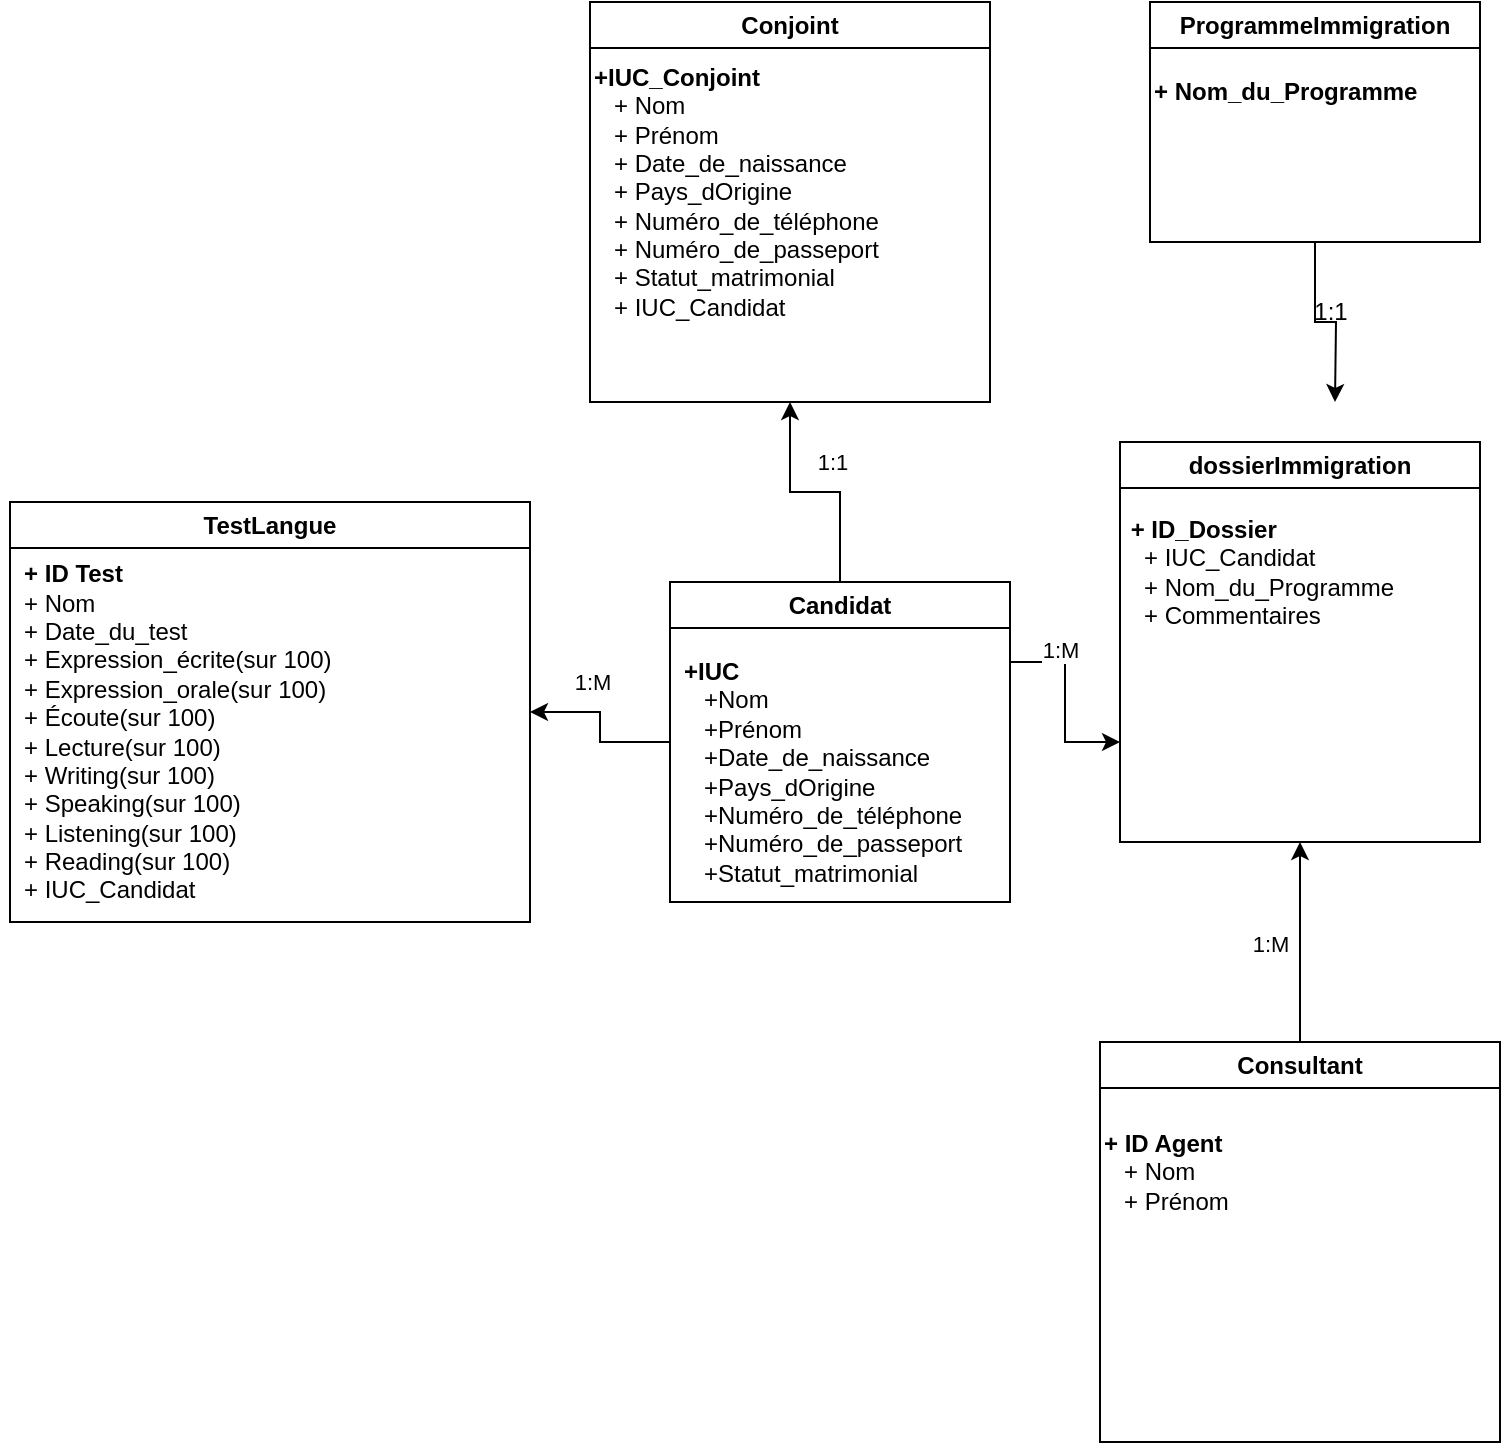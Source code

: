 <mxfile version="23.1.4" type="github">
  <diagram name="Page-1" id="j6gaB9ZwWaKEjjKQ21FU">
    <mxGraphModel dx="794" dy="458" grid="1" gridSize="10" guides="1" tooltips="1" connect="1" arrows="1" fold="1" page="1" pageScale="1" pageWidth="850" pageHeight="1100" math="0" shadow="0">
      <root>
        <mxCell id="0" />
        <mxCell id="1" parent="0" />
        <mxCell id="Mq75wvSU8-o3wIUoxBFN-47" style="edgeStyle=orthogonalEdgeStyle;rounded=0;orthogonalLoop=1;jettySize=auto;html=1;" edge="1" parent="1" source="Mq75wvSU8-o3wIUoxBFN-12">
          <mxGeometry relative="1" as="geometry">
            <mxPoint x="672.5" y="220" as="targetPoint" />
          </mxGeometry>
        </mxCell>
        <mxCell id="Mq75wvSU8-o3wIUoxBFN-12" value="ProgrammeImmigration" style="swimlane;whiteSpace=wrap;html=1;startSize=23;" vertex="1" parent="1">
          <mxGeometry x="580" y="20" width="165" height="120" as="geometry" />
        </mxCell>
        <mxCell id="Mq75wvSU8-o3wIUoxBFN-13" value="&lt;b&gt;+ Nom_du_Programme&lt;/b&gt;" style="text;html=1;align=left;verticalAlign=middle;resizable=0;points=[];autosize=1;strokeColor=none;fillColor=none;" vertex="1" parent="Mq75wvSU8-o3wIUoxBFN-12">
          <mxGeometry y="30" width="160" height="30" as="geometry" />
        </mxCell>
        <mxCell id="Mq75wvSU8-o3wIUoxBFN-43" style="edgeStyle=orthogonalEdgeStyle;rounded=0;orthogonalLoop=1;jettySize=auto;html=1;exitX=0.5;exitY=0;exitDx=0;exitDy=0;entryX=0.5;entryY=1;entryDx=0;entryDy=0;" edge="1" parent="1" source="Mq75wvSU8-o3wIUoxBFN-17" target="Mq75wvSU8-o3wIUoxBFN-26">
          <mxGeometry relative="1" as="geometry" />
        </mxCell>
        <mxCell id="Mq75wvSU8-o3wIUoxBFN-49" value="1:1" style="edgeLabel;html=1;align=center;verticalAlign=middle;resizable=0;points=[];" vertex="1" connectable="0" parent="Mq75wvSU8-o3wIUoxBFN-43">
          <mxGeometry x="-0.084" y="1" relative="1" as="geometry">
            <mxPoint x="3" y="-16" as="offset" />
          </mxGeometry>
        </mxCell>
        <mxCell id="Mq75wvSU8-o3wIUoxBFN-44" style="edgeStyle=orthogonalEdgeStyle;rounded=0;orthogonalLoop=1;jettySize=auto;html=1;exitX=0;exitY=0.5;exitDx=0;exitDy=0;entryX=1;entryY=0.5;entryDx=0;entryDy=0;" edge="1" parent="1" source="Mq75wvSU8-o3wIUoxBFN-17" target="Mq75wvSU8-o3wIUoxBFN-27">
          <mxGeometry relative="1" as="geometry" />
        </mxCell>
        <mxCell id="Mq75wvSU8-o3wIUoxBFN-50" value="1:M" style="edgeLabel;html=1;align=center;verticalAlign=middle;resizable=0;points=[];" vertex="1" connectable="0" parent="Mq75wvSU8-o3wIUoxBFN-44">
          <mxGeometry x="0.286" y="-1" relative="1" as="geometry">
            <mxPoint y="-14" as="offset" />
          </mxGeometry>
        </mxCell>
        <mxCell id="Mq75wvSU8-o3wIUoxBFN-46" style="edgeStyle=orthogonalEdgeStyle;rounded=0;orthogonalLoop=1;jettySize=auto;html=1;exitX=1;exitY=0.25;exitDx=0;exitDy=0;entryX=0;entryY=0.75;entryDx=0;entryDy=0;" edge="1" parent="1" source="Mq75wvSU8-o3wIUoxBFN-17" target="Mq75wvSU8-o3wIUoxBFN-35">
          <mxGeometry relative="1" as="geometry" />
        </mxCell>
        <mxCell id="Mq75wvSU8-o3wIUoxBFN-51" value="1:M" style="edgeLabel;html=1;align=center;verticalAlign=middle;resizable=0;points=[];" vertex="1" connectable="0" parent="Mq75wvSU8-o3wIUoxBFN-46">
          <mxGeometry x="-0.425" y="4" relative="1" as="geometry">
            <mxPoint x="-7" y="-6" as="offset" />
          </mxGeometry>
        </mxCell>
        <mxCell id="Mq75wvSU8-o3wIUoxBFN-17" value="Candidat" style="swimlane;whiteSpace=wrap;html=1;" vertex="1" parent="1">
          <mxGeometry x="340" y="310" width="170" height="160" as="geometry" />
        </mxCell>
        <mxCell id="Mq75wvSU8-o3wIUoxBFN-25" value="&lt;div&gt;&lt;b&gt;+IUC&lt;/b&gt;&lt;/div&gt;&lt;div&gt;&amp;nbsp; &amp;nbsp;+Nom&lt;/div&gt;&lt;div&gt;&amp;nbsp; &amp;nbsp;+Prénom&lt;/div&gt;&lt;div&gt;&amp;nbsp; &amp;nbsp;+Date_de_naissance&lt;/div&gt;&lt;div&gt;&amp;nbsp; &amp;nbsp;+Pays_dOrigine&lt;/div&gt;&lt;div&gt;&amp;nbsp; &amp;nbsp;+Numéro_de_téléphone&lt;/div&gt;&lt;div&gt;&amp;nbsp; &amp;nbsp;+Numéro_de_passeport&lt;/div&gt;&lt;div&gt;&amp;nbsp; &amp;nbsp;+Statut_matrimonial&lt;/div&gt;" style="text;html=1;align=left;verticalAlign=middle;resizable=0;points=[];autosize=1;strokeColor=none;fillColor=none;" vertex="1" parent="Mq75wvSU8-o3wIUoxBFN-17">
          <mxGeometry x="5" y="30" width="160" height="130" as="geometry" />
        </mxCell>
        <mxCell id="Mq75wvSU8-o3wIUoxBFN-26" value="Conjoint" style="swimlane;whiteSpace=wrap;html=1;" vertex="1" parent="1">
          <mxGeometry x="300" y="20" width="200" height="200" as="geometry" />
        </mxCell>
        <mxCell id="Mq75wvSU8-o3wIUoxBFN-33" value="&lt;div&gt;&lt;b&gt;+IUC_Conjoint&lt;/b&gt;&lt;/div&gt;&lt;div&gt;&amp;nbsp; &amp;nbsp;+ Nom&lt;/div&gt;&lt;div&gt;&amp;nbsp; &amp;nbsp;+ Prénom&lt;/div&gt;&lt;div&gt;&amp;nbsp; &amp;nbsp;+ Date_de_naissance&lt;/div&gt;&lt;div&gt;&amp;nbsp; &amp;nbsp;+ Pays_dOrigine&lt;/div&gt;&lt;div&gt;&amp;nbsp; &amp;nbsp;+ Numéro_de_téléphone&lt;/div&gt;&lt;div&gt;&amp;nbsp; &amp;nbsp;+ Numéro_de_passeport&lt;/div&gt;&lt;div&gt;&amp;nbsp; &amp;nbsp;+ Statut_matrimonial&lt;/div&gt;&lt;div&gt;&amp;nbsp; &amp;nbsp;+ IUC_Candidat&lt;/div&gt;" style="text;html=1;align=left;verticalAlign=middle;resizable=0;points=[];autosize=1;strokeColor=none;fillColor=none;" vertex="1" parent="Mq75wvSU8-o3wIUoxBFN-26">
          <mxGeometry y="25" width="170" height="140" as="geometry" />
        </mxCell>
        <mxCell id="Mq75wvSU8-o3wIUoxBFN-27" value="TestLangue" style="swimlane;whiteSpace=wrap;html=1;" vertex="1" parent="1">
          <mxGeometry x="10" y="270" width="260" height="210" as="geometry" />
        </mxCell>
        <mxCell id="Mq75wvSU8-o3wIUoxBFN-28" value="&lt;div&gt;&amp;nbsp; &amp;nbsp;&lt;b&gt;+ ID Test&lt;/b&gt;&lt;/div&gt;&lt;div&gt;&amp;nbsp; &amp;nbsp;+ Nom&lt;/div&gt;&lt;div&gt;&amp;nbsp; &amp;nbsp;+ Date_du_test&lt;/div&gt;&lt;div&gt;&amp;nbsp; &amp;nbsp;+ Expression_écrite(sur 100)&lt;/div&gt;&lt;div&gt;&amp;nbsp; &amp;nbsp;+ Expression_orale(sur 100)&lt;/div&gt;&lt;div&gt;&amp;nbsp; &amp;nbsp;+ Écoute(sur 100)&lt;/div&gt;&lt;div&gt;&amp;nbsp; &amp;nbsp;+ Lecture(sur 100)&lt;/div&gt;&lt;div&gt;&amp;nbsp; &amp;nbsp;+ Writing(sur 100)&lt;/div&gt;&lt;div&gt;&amp;nbsp; &amp;nbsp;+ Speaking(sur 100)&lt;/div&gt;&lt;div&gt;&amp;nbsp; &amp;nbsp;+ Listening(sur 100)&lt;/div&gt;&lt;div&gt;&amp;nbsp; &amp;nbsp;+ Reading(sur 100)&lt;/div&gt;&lt;div&gt;&amp;nbsp; &amp;nbsp;+ IUC_Candidat&lt;/div&gt;" style="text;html=1;align=left;verticalAlign=middle;resizable=0;points=[];autosize=1;strokeColor=none;fillColor=none;" vertex="1" parent="Mq75wvSU8-o3wIUoxBFN-27">
          <mxGeometry x="-5" y="20" width="190" height="190" as="geometry" />
        </mxCell>
        <mxCell id="Mq75wvSU8-o3wIUoxBFN-48" style="edgeStyle=orthogonalEdgeStyle;rounded=0;orthogonalLoop=1;jettySize=auto;html=1;entryX=0.5;entryY=1;entryDx=0;entryDy=0;" edge="1" parent="1" source="Mq75wvSU8-o3wIUoxBFN-29" target="Mq75wvSU8-o3wIUoxBFN-35">
          <mxGeometry relative="1" as="geometry" />
        </mxCell>
        <mxCell id="Mq75wvSU8-o3wIUoxBFN-53" value="1:M" style="edgeLabel;html=1;align=center;verticalAlign=middle;resizable=0;points=[];" vertex="1" connectable="0" parent="Mq75wvSU8-o3wIUoxBFN-48">
          <mxGeometry x="-0.167" y="2" relative="1" as="geometry">
            <mxPoint x="-13" y="-8" as="offset" />
          </mxGeometry>
        </mxCell>
        <mxCell id="Mq75wvSU8-o3wIUoxBFN-29" value="Consultant" style="swimlane;whiteSpace=wrap;html=1;" vertex="1" parent="1">
          <mxGeometry x="555" y="540" width="200" height="200" as="geometry" />
        </mxCell>
        <mxCell id="Mq75wvSU8-o3wIUoxBFN-30" value="&lt;div&gt;&lt;b&gt;+ ID Agent&lt;/b&gt;&lt;/div&gt;&lt;div&gt;&amp;nbsp; &amp;nbsp;+ Nom&lt;/div&gt;&lt;div&gt;&amp;nbsp; &amp;nbsp;+ Prénom&lt;/div&gt;" style="text;html=1;align=left;verticalAlign=middle;resizable=0;points=[];autosize=1;strokeColor=none;fillColor=none;" vertex="1" parent="Mq75wvSU8-o3wIUoxBFN-29">
          <mxGeometry y="35" width="90" height="60" as="geometry" />
        </mxCell>
        <mxCell id="Mq75wvSU8-o3wIUoxBFN-35" value=" dossierImmigration" style="swimlane;whiteSpace=wrap;html=1;" vertex="1" parent="1">
          <mxGeometry x="565" y="240" width="180" height="200" as="geometry" />
        </mxCell>
        <mxCell id="Mq75wvSU8-o3wIUoxBFN-36" value="&lt;div&gt;&amp;nbsp;&lt;b&gt;+ ID_Dossier&amp;nbsp;&lt;/b&gt;&lt;/div&gt;&lt;div&gt;&amp;nbsp; &amp;nbsp;+ IUC_Candidat&amp;nbsp;&lt;/div&gt;&lt;div&gt;&amp;nbsp; &amp;nbsp;+ Nom_du_Programme&amp;nbsp;&lt;/div&gt;&lt;div&gt;&amp;nbsp; &amp;nbsp;+ Commentaires&lt;/div&gt;" style="text;html=1;align=left;verticalAlign=middle;resizable=0;points=[];autosize=1;strokeColor=none;fillColor=none;" vertex="1" parent="Mq75wvSU8-o3wIUoxBFN-35">
          <mxGeometry y="30" width="160" height="70" as="geometry" />
        </mxCell>
        <mxCell id="Mq75wvSU8-o3wIUoxBFN-52" value="1:1" style="text;html=1;align=center;verticalAlign=middle;resizable=0;points=[];autosize=1;strokeColor=none;fillColor=none;" vertex="1" parent="1">
          <mxGeometry x="650" y="160" width="40" height="30" as="geometry" />
        </mxCell>
      </root>
    </mxGraphModel>
  </diagram>
</mxfile>
